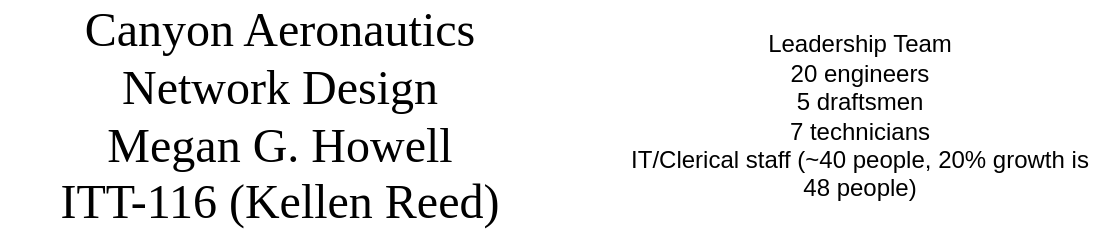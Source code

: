 <mxfile version="21.1.2" type="github">
  <diagram name="Page-1" id="55a83fd1-7818-8e21-69c5-c3457e3827bb">
    <mxGraphModel dx="1434" dy="752" grid="1" gridSize="10" guides="1" tooltips="1" connect="1" arrows="1" fold="1" page="1" pageScale="1" pageWidth="1100" pageHeight="850" background="none" math="0" shadow="0">
      <root>
        <mxCell id="0" />
        <mxCell id="1" parent="0" />
        <mxCell id="h9fLuppz6c3Ee6yRtKW5-1" value="&lt;font style=&quot;font-size: 24px;&quot; face=&quot;Times New Roman&quot;&gt;Canyon Aeronautics Network Design&lt;br&gt;Megan G. Howell&lt;br&gt;ITT-116 (Kellen Reed)&lt;/font&gt;" style="text;html=1;strokeColor=none;fillColor=none;align=center;verticalAlign=middle;whiteSpace=wrap;rounded=0;" vertex="1" parent="1">
          <mxGeometry x="420" y="40" width="280" height="50" as="geometry" />
        </mxCell>
        <mxCell id="h9fLuppz6c3Ee6yRtKW5-2" value="Leadership Team&lt;br&gt;20 engineers&lt;br&gt;5 draftsmen&lt;br&gt;7 technicians&lt;br&gt;IT/Clerical staff (~40 people, 20% growth is 48 people)" style="text;html=1;strokeColor=none;fillColor=none;align=center;verticalAlign=middle;whiteSpace=wrap;rounded=0;" vertex="1" parent="1">
          <mxGeometry x="730" y="50" width="240" height="30" as="geometry" />
        </mxCell>
      </root>
    </mxGraphModel>
  </diagram>
</mxfile>

